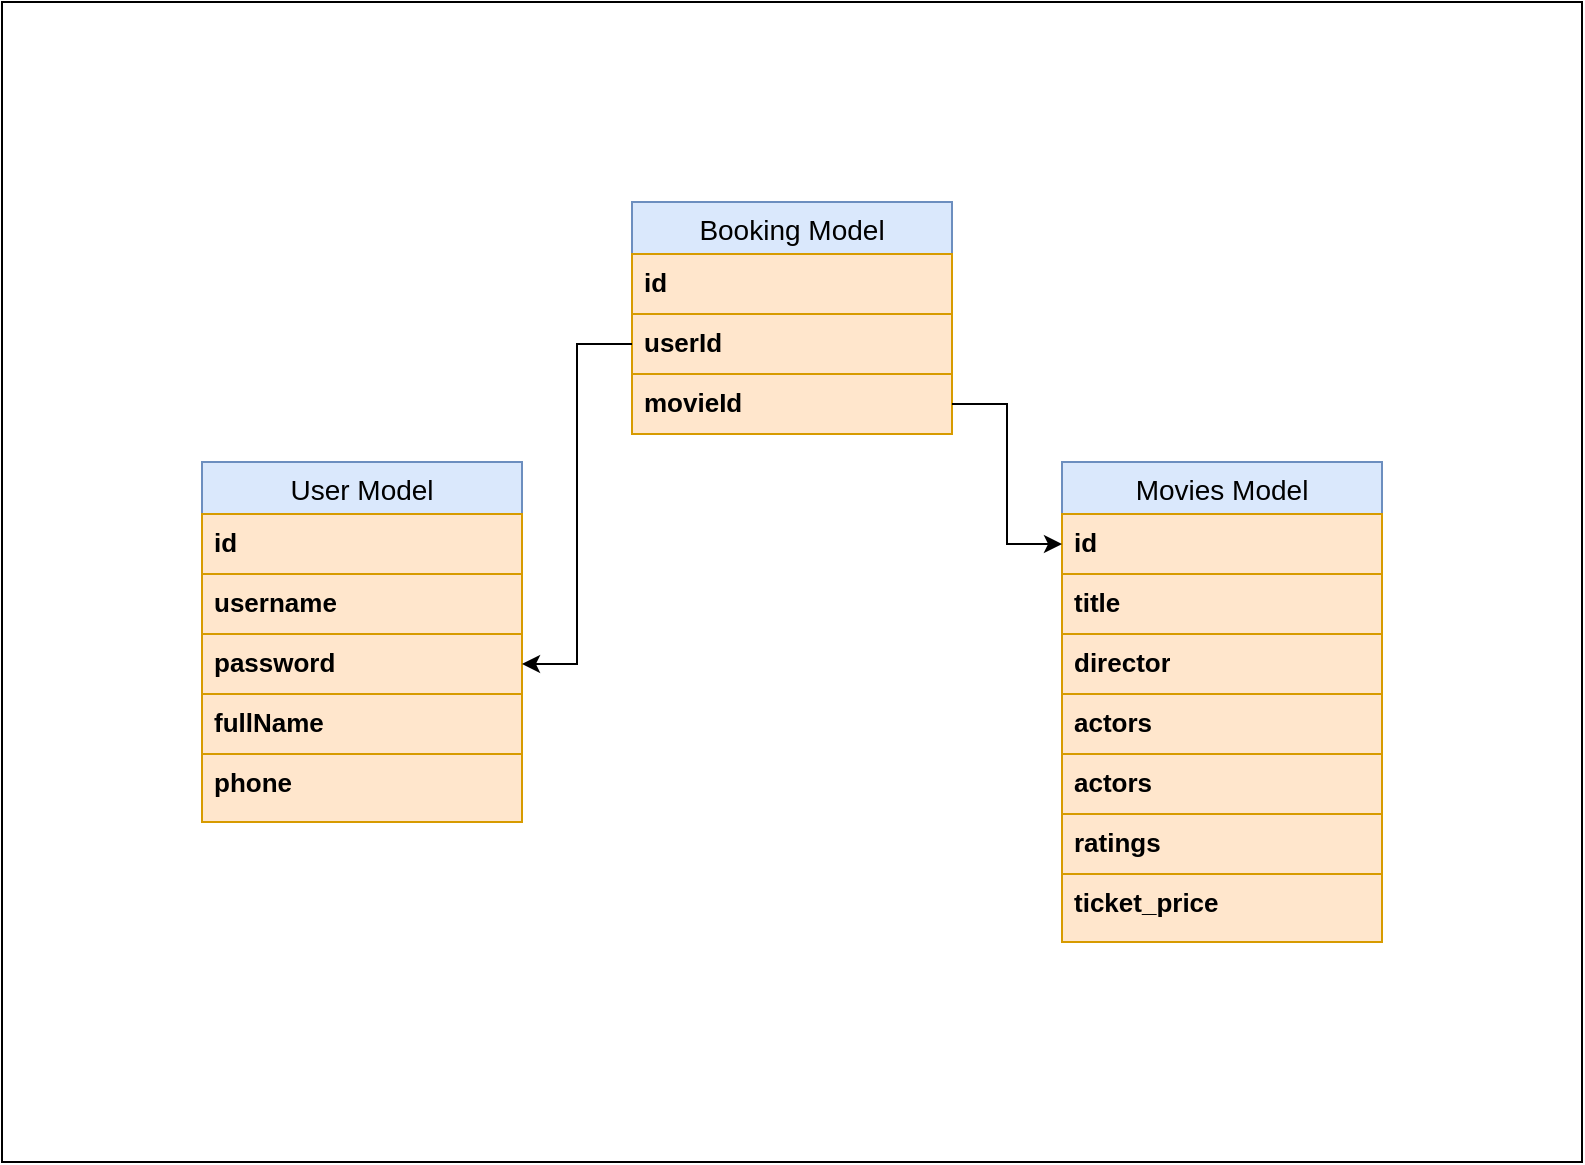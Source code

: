 <mxfile version="21.6.2" type="device">
  <diagram id="R2lEEEUBdFMjLlhIrx00" name="Page-1">
    <mxGraphModel dx="1434" dy="699" grid="1" gridSize="10" guides="1" tooltips="1" connect="1" arrows="1" fold="1" page="1" pageScale="1" pageWidth="850" pageHeight="1100" math="0" shadow="0" extFonts="Permanent Marker^https://fonts.googleapis.com/css?family=Permanent+Marker">
      <root>
        <mxCell id="0" />
        <mxCell id="1" parent="0" />
        <mxCell id="jHlyaKHQGeWQ3azbFZf2-3" value="" style="rounded=0;whiteSpace=wrap;html=1;fillColor=default;" vertex="1" parent="1">
          <mxGeometry x="30" y="30" width="790" height="580" as="geometry" />
        </mxCell>
        <mxCell id="TnQWdsNaXbI5_NikPsE0-20" value="" style="shape=tableRow;horizontal=0;startSize=0;swimlaneHead=0;swimlaneBody=0;fillColor=none;collapsible=0;dropTarget=0;points=[[0,0.5],[1,0.5]];portConstraint=eastwest;top=0;left=0;right=0;bottom=0;" parent="1" vertex="1">
          <mxGeometry x="340" y="440" width="180" height="30" as="geometry" />
        </mxCell>
        <mxCell id="TnQWdsNaXbI5_NikPsE0-21" value="" style="shape=partialRectangle;connectable=0;fillColor=none;top=0;left=0;bottom=0;right=0;editable=1;overflow=hidden;whiteSpace=wrap;html=1;" parent="TnQWdsNaXbI5_NikPsE0-20" vertex="1">
          <mxGeometry width="30" height="30" as="geometry">
            <mxRectangle width="30" height="30" as="alternateBounds" />
          </mxGeometry>
        </mxCell>
        <mxCell id="TnQWdsNaXbI5_NikPsE0-25" value="User Model" style="swimlane;fontStyle=0;childLayout=stackLayout;horizontal=1;startSize=26;horizontalStack=0;resizeParent=1;resizeParentMax=0;resizeLast=0;collapsible=1;marginBottom=0;align=center;fontSize=14;fillColor=#dae8fc;strokeColor=#6c8ebf;" parent="1" vertex="1">
          <mxGeometry x="130" y="260" width="160" height="180" as="geometry" />
        </mxCell>
        <mxCell id="TnQWdsNaXbI5_NikPsE0-26" value="id" style="text;strokeColor=#d79b00;fillColor=#ffe6cc;spacingLeft=4;spacingRight=4;overflow=hidden;rotatable=0;points=[[0,0.5],[1,0.5]];portConstraint=eastwest;fontSize=13;whiteSpace=wrap;html=1;fontStyle=1" parent="TnQWdsNaXbI5_NikPsE0-25" vertex="1">
          <mxGeometry y="26" width="160" height="30" as="geometry" />
        </mxCell>
        <mxCell id="TnQWdsNaXbI5_NikPsE0-27" value="username" style="text;strokeColor=#d79b00;fillColor=#ffe6cc;spacingLeft=4;spacingRight=4;overflow=hidden;rotatable=0;points=[[0,0.5],[1,0.5]];portConstraint=eastwest;fontSize=13;whiteSpace=wrap;html=1;fontStyle=1;" parent="TnQWdsNaXbI5_NikPsE0-25" vertex="1">
          <mxGeometry y="56" width="160" height="30" as="geometry" />
        </mxCell>
        <mxCell id="TnQWdsNaXbI5_NikPsE0-30" value="password" style="text;strokeColor=#d79b00;fillColor=#ffe6cc;spacingLeft=4;spacingRight=4;overflow=hidden;rotatable=0;points=[[0,0.5],[1,0.5]];portConstraint=eastwest;fontSize=13;whiteSpace=wrap;html=1;fontStyle=1;" parent="TnQWdsNaXbI5_NikPsE0-25" vertex="1">
          <mxGeometry y="86" width="160" height="30" as="geometry" />
        </mxCell>
        <mxCell id="TnQWdsNaXbI5_NikPsE0-29" value="fullName" style="text;strokeColor=#d79b00;fillColor=#ffe6cc;spacingLeft=4;spacingRight=4;overflow=hidden;rotatable=0;points=[[0,0.5],[1,0.5]];portConstraint=eastwest;fontSize=13;whiteSpace=wrap;html=1;fontStyle=1;" parent="TnQWdsNaXbI5_NikPsE0-25" vertex="1">
          <mxGeometry y="116" width="160" height="30" as="geometry" />
        </mxCell>
        <mxCell id="TnQWdsNaXbI5_NikPsE0-28" value="phone" style="text;strokeColor=#d79b00;fillColor=#ffe6cc;spacingLeft=4;spacingRight=4;overflow=hidden;rotatable=0;points=[[0,0.5],[1,0.5]];portConstraint=eastwest;fontSize=13;whiteSpace=wrap;html=1;fontStyle=1;" parent="TnQWdsNaXbI5_NikPsE0-25" vertex="1">
          <mxGeometry y="146" width="160" height="34" as="geometry" />
        </mxCell>
        <mxCell id="TnQWdsNaXbI5_NikPsE0-31" value="Booking Model" style="swimlane;fontStyle=0;childLayout=stackLayout;horizontal=1;startSize=26;horizontalStack=0;resizeParent=1;resizeParentMax=0;resizeLast=0;collapsible=1;marginBottom=0;align=center;fontSize=14;fillColor=#dae8fc;strokeColor=#6c8ebf;" parent="1" vertex="1">
          <mxGeometry x="345" y="130" width="160" height="116" as="geometry" />
        </mxCell>
        <mxCell id="TnQWdsNaXbI5_NikPsE0-32" value="id" style="text;strokeColor=#d79b00;fillColor=#ffe6cc;spacingLeft=4;spacingRight=4;overflow=hidden;rotatable=0;points=[[0,0.5],[1,0.5]];portConstraint=eastwest;fontSize=13;whiteSpace=wrap;html=1;fontStyle=1;" parent="TnQWdsNaXbI5_NikPsE0-31" vertex="1">
          <mxGeometry y="26" width="160" height="30" as="geometry" />
        </mxCell>
        <mxCell id="TnQWdsNaXbI5_NikPsE0-33" value="userId" style="text;strokeColor=#d79b00;fillColor=#ffe6cc;spacingLeft=4;spacingRight=4;overflow=hidden;rotatable=0;points=[[0,0.5],[1,0.5]];portConstraint=eastwest;fontSize=13;whiteSpace=wrap;html=1;fontStyle=1;" parent="TnQWdsNaXbI5_NikPsE0-31" vertex="1">
          <mxGeometry y="56" width="160" height="30" as="geometry" />
        </mxCell>
        <mxCell id="TnQWdsNaXbI5_NikPsE0-34" value="movieId" style="text;strokeColor=#d79b00;fillColor=#ffe6cc;spacingLeft=4;spacingRight=4;overflow=hidden;rotatable=0;points=[[0,0.5],[1,0.5]];portConstraint=eastwest;fontSize=13;whiteSpace=wrap;html=1;fontStyle=1;" parent="TnQWdsNaXbI5_NikPsE0-31" vertex="1">
          <mxGeometry y="86" width="160" height="30" as="geometry" />
        </mxCell>
        <mxCell id="TnQWdsNaXbI5_NikPsE0-37" value="Movies Model" style="swimlane;fontStyle=0;childLayout=stackLayout;horizontal=1;startSize=26;horizontalStack=0;resizeParent=1;resizeParentMax=0;resizeLast=0;collapsible=1;marginBottom=0;align=center;fontSize=14;fillColor=#dae8fc;strokeColor=#6c8ebf;" parent="1" vertex="1">
          <mxGeometry x="560" y="260" width="160" height="240" as="geometry" />
        </mxCell>
        <mxCell id="TnQWdsNaXbI5_NikPsE0-38" value="id" style="text;strokeColor=#d79b00;fillColor=#ffe6cc;spacingLeft=4;spacingRight=4;overflow=hidden;rotatable=0;points=[[0,0.5],[1,0.5]];portConstraint=eastwest;fontSize=13;whiteSpace=wrap;html=1;fontStyle=1;" parent="TnQWdsNaXbI5_NikPsE0-37" vertex="1">
          <mxGeometry y="26" width="160" height="30" as="geometry" />
        </mxCell>
        <mxCell id="TnQWdsNaXbI5_NikPsE0-39" value="title" style="text;strokeColor=#d79b00;fillColor=#ffe6cc;spacingLeft=4;spacingRight=4;overflow=hidden;rotatable=0;points=[[0,0.5],[1,0.5]];portConstraint=eastwest;fontSize=13;whiteSpace=wrap;html=1;fontStyle=1;" parent="TnQWdsNaXbI5_NikPsE0-37" vertex="1">
          <mxGeometry y="56" width="160" height="30" as="geometry" />
        </mxCell>
        <mxCell id="TnQWdsNaXbI5_NikPsE0-40" value="director" style="text;strokeColor=#d79b00;fillColor=#ffe6cc;spacingLeft=4;spacingRight=4;overflow=hidden;rotatable=0;points=[[0,0.5],[1,0.5]];portConstraint=eastwest;fontSize=13;whiteSpace=wrap;html=1;fontStyle=1;" parent="TnQWdsNaXbI5_NikPsE0-37" vertex="1">
          <mxGeometry y="86" width="160" height="30" as="geometry" />
        </mxCell>
        <mxCell id="TnQWdsNaXbI5_NikPsE0-41" value="actors" style="text;strokeColor=#d79b00;fillColor=#ffe6cc;spacingLeft=4;spacingRight=4;overflow=hidden;rotatable=0;points=[[0,0.5],[1,0.5]];portConstraint=eastwest;fontSize=13;whiteSpace=wrap;html=1;fontStyle=1;" parent="TnQWdsNaXbI5_NikPsE0-37" vertex="1">
          <mxGeometry y="116" width="160" height="30" as="geometry" />
        </mxCell>
        <mxCell id="TnQWdsNaXbI5_NikPsE0-44" value="actors" style="text;strokeColor=#d79b00;fillColor=#ffe6cc;spacingLeft=4;spacingRight=4;overflow=hidden;rotatable=0;points=[[0,0.5],[1,0.5]];portConstraint=eastwest;fontSize=13;whiteSpace=wrap;html=1;fontStyle=1;" parent="TnQWdsNaXbI5_NikPsE0-37" vertex="1">
          <mxGeometry y="146" width="160" height="30" as="geometry" />
        </mxCell>
        <mxCell id="TnQWdsNaXbI5_NikPsE0-43" value="ratings" style="text;strokeColor=#d79b00;fillColor=#ffe6cc;spacingLeft=4;spacingRight=4;overflow=hidden;rotatable=0;points=[[0,0.5],[1,0.5]];portConstraint=eastwest;fontSize=13;whiteSpace=wrap;html=1;fontStyle=1;" parent="TnQWdsNaXbI5_NikPsE0-37" vertex="1">
          <mxGeometry y="176" width="160" height="30" as="geometry" />
        </mxCell>
        <mxCell id="TnQWdsNaXbI5_NikPsE0-42" value="ticket_price" style="text;strokeColor=#d79b00;fillColor=#ffe6cc;spacingLeft=4;spacingRight=4;overflow=hidden;rotatable=0;points=[[0,0.5],[1,0.5]];portConstraint=eastwest;fontSize=13;whiteSpace=wrap;html=1;fontStyle=1;" parent="TnQWdsNaXbI5_NikPsE0-37" vertex="1">
          <mxGeometry y="206" width="160" height="34" as="geometry" />
        </mxCell>
        <mxCell id="jHlyaKHQGeWQ3azbFZf2-1" value="" style="edgeStyle=orthogonalEdgeStyle;rounded=0;orthogonalLoop=1;jettySize=auto;html=1;" edge="1" parent="1" source="TnQWdsNaXbI5_NikPsE0-33" target="TnQWdsNaXbI5_NikPsE0-30">
          <mxGeometry relative="1" as="geometry" />
        </mxCell>
        <mxCell id="jHlyaKHQGeWQ3azbFZf2-2" value="" style="edgeStyle=orthogonalEdgeStyle;rounded=0;orthogonalLoop=1;jettySize=auto;html=1;exitX=1;exitY=0.5;exitDx=0;exitDy=0;entryX=0;entryY=0.5;entryDx=0;entryDy=0;" edge="1" parent="1" source="TnQWdsNaXbI5_NikPsE0-34" target="TnQWdsNaXbI5_NikPsE0-38">
          <mxGeometry relative="1" as="geometry">
            <mxPoint x="470" y="160" as="targetPoint" />
          </mxGeometry>
        </mxCell>
      </root>
    </mxGraphModel>
  </diagram>
</mxfile>

